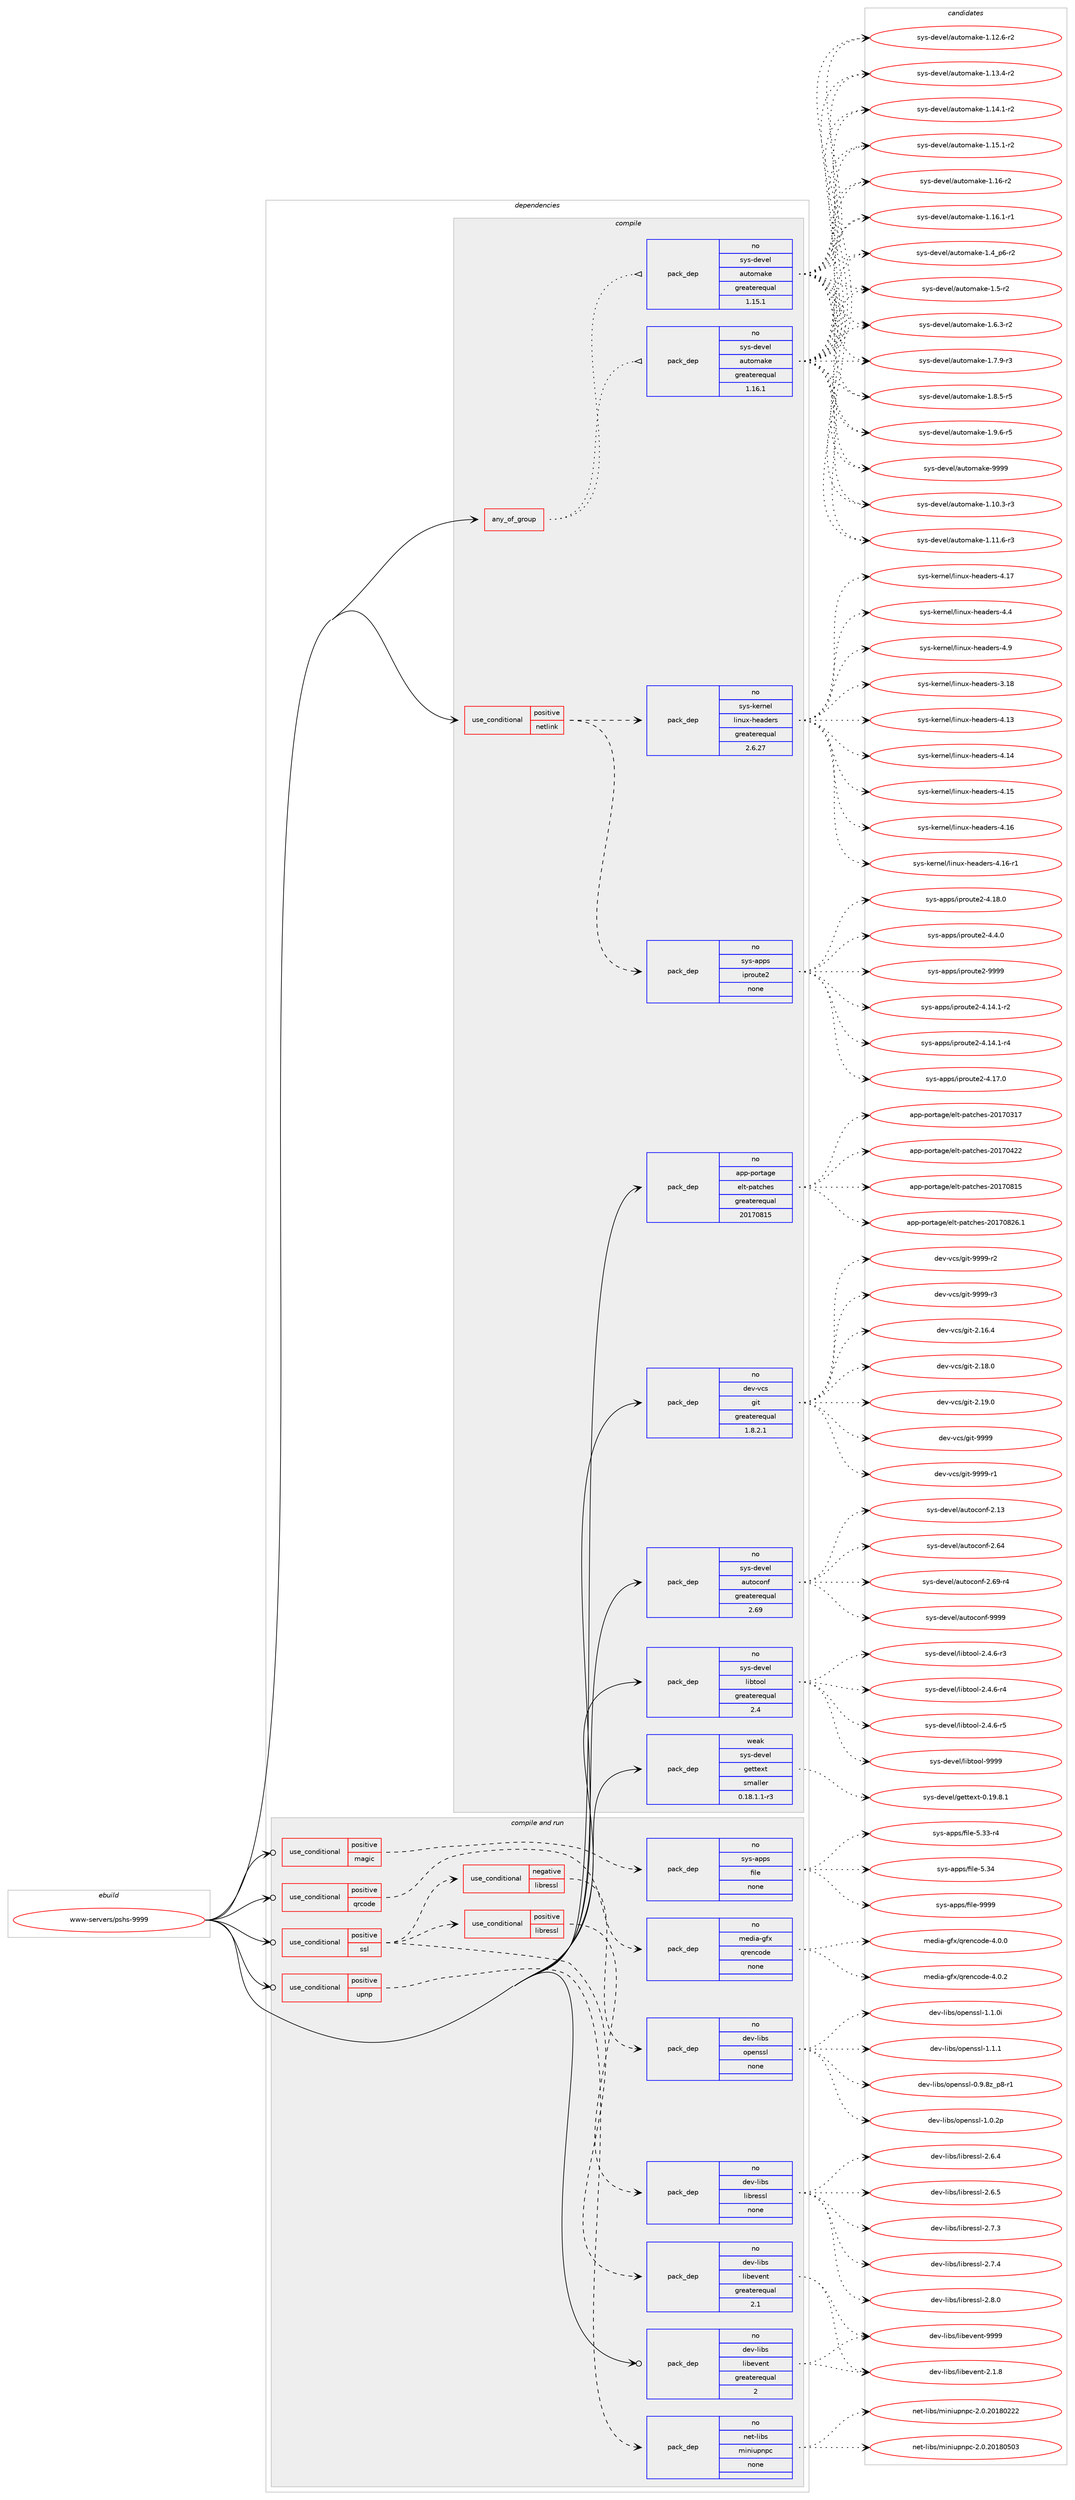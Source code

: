 digraph prolog {

# *************
# Graph options
# *************

newrank=true;
concentrate=true;
compound=true;
graph [rankdir=LR,fontname=Helvetica,fontsize=10,ranksep=1.5];#, ranksep=2.5, nodesep=0.2];
edge  [arrowhead=vee];
node  [fontname=Helvetica,fontsize=10];

# **********
# The ebuild
# **********

subgraph cluster_leftcol {
color=gray;
rank=same;
label=<<i>ebuild</i>>;
id [label="www-servers/pshs-9999", color=red, width=4, href="../www-servers/pshs-9999.svg"];
}

# ****************
# The dependencies
# ****************

subgraph cluster_midcol {
color=gray;
label=<<i>dependencies</i>>;
subgraph cluster_compile {
fillcolor="#eeeeee";
style=filled;
label=<<i>compile</i>>;
subgraph any330 {
dependency18272 [label=<<TABLE BORDER="0" CELLBORDER="1" CELLSPACING="0" CELLPADDING="4"><TR><TD CELLPADDING="10">any_of_group</TD></TR></TABLE>>, shape=none, color=red];subgraph pack14008 {
dependency18273 [label=<<TABLE BORDER="0" CELLBORDER="1" CELLSPACING="0" CELLPADDING="4" WIDTH="220"><TR><TD ROWSPAN="6" CELLPADDING="30">pack_dep</TD></TR><TR><TD WIDTH="110">no</TD></TR><TR><TD>sys-devel</TD></TR><TR><TD>automake</TD></TR><TR><TD>greaterequal</TD></TR><TR><TD>1.16.1</TD></TR></TABLE>>, shape=none, color=blue];
}
dependency18272:e -> dependency18273:w [weight=20,style="dotted",arrowhead="oinv"];
subgraph pack14009 {
dependency18274 [label=<<TABLE BORDER="0" CELLBORDER="1" CELLSPACING="0" CELLPADDING="4" WIDTH="220"><TR><TD ROWSPAN="6" CELLPADDING="30">pack_dep</TD></TR><TR><TD WIDTH="110">no</TD></TR><TR><TD>sys-devel</TD></TR><TR><TD>automake</TD></TR><TR><TD>greaterequal</TD></TR><TR><TD>1.15.1</TD></TR></TABLE>>, shape=none, color=blue];
}
dependency18272:e -> dependency18274:w [weight=20,style="dotted",arrowhead="oinv"];
}
id:e -> dependency18272:w [weight=20,style="solid",arrowhead="vee"];
subgraph cond3919 {
dependency18275 [label=<<TABLE BORDER="0" CELLBORDER="1" CELLSPACING="0" CELLPADDING="4"><TR><TD ROWSPAN="3" CELLPADDING="10">use_conditional</TD></TR><TR><TD>positive</TD></TR><TR><TD>netlink</TD></TR></TABLE>>, shape=none, color=red];
subgraph pack14010 {
dependency18276 [label=<<TABLE BORDER="0" CELLBORDER="1" CELLSPACING="0" CELLPADDING="4" WIDTH="220"><TR><TD ROWSPAN="6" CELLPADDING="30">pack_dep</TD></TR><TR><TD WIDTH="110">no</TD></TR><TR><TD>sys-apps</TD></TR><TR><TD>iproute2</TD></TR><TR><TD>none</TD></TR><TR><TD></TD></TR></TABLE>>, shape=none, color=blue];
}
dependency18275:e -> dependency18276:w [weight=20,style="dashed",arrowhead="vee"];
subgraph pack14011 {
dependency18277 [label=<<TABLE BORDER="0" CELLBORDER="1" CELLSPACING="0" CELLPADDING="4" WIDTH="220"><TR><TD ROWSPAN="6" CELLPADDING="30">pack_dep</TD></TR><TR><TD WIDTH="110">no</TD></TR><TR><TD>sys-kernel</TD></TR><TR><TD>linux-headers</TD></TR><TR><TD>greaterequal</TD></TR><TR><TD>2.6.27</TD></TR></TABLE>>, shape=none, color=blue];
}
dependency18275:e -> dependency18277:w [weight=20,style="dashed",arrowhead="vee"];
}
id:e -> dependency18275:w [weight=20,style="solid",arrowhead="vee"];
subgraph pack14012 {
dependency18278 [label=<<TABLE BORDER="0" CELLBORDER="1" CELLSPACING="0" CELLPADDING="4" WIDTH="220"><TR><TD ROWSPAN="6" CELLPADDING="30">pack_dep</TD></TR><TR><TD WIDTH="110">no</TD></TR><TR><TD>app-portage</TD></TR><TR><TD>elt-patches</TD></TR><TR><TD>greaterequal</TD></TR><TR><TD>20170815</TD></TR></TABLE>>, shape=none, color=blue];
}
id:e -> dependency18278:w [weight=20,style="solid",arrowhead="vee"];
subgraph pack14013 {
dependency18279 [label=<<TABLE BORDER="0" CELLBORDER="1" CELLSPACING="0" CELLPADDING="4" WIDTH="220"><TR><TD ROWSPAN="6" CELLPADDING="30">pack_dep</TD></TR><TR><TD WIDTH="110">no</TD></TR><TR><TD>dev-vcs</TD></TR><TR><TD>git</TD></TR><TR><TD>greaterequal</TD></TR><TR><TD>1.8.2.1</TD></TR></TABLE>>, shape=none, color=blue];
}
id:e -> dependency18279:w [weight=20,style="solid",arrowhead="vee"];
subgraph pack14014 {
dependency18280 [label=<<TABLE BORDER="0" CELLBORDER="1" CELLSPACING="0" CELLPADDING="4" WIDTH="220"><TR><TD ROWSPAN="6" CELLPADDING="30">pack_dep</TD></TR><TR><TD WIDTH="110">no</TD></TR><TR><TD>sys-devel</TD></TR><TR><TD>autoconf</TD></TR><TR><TD>greaterequal</TD></TR><TR><TD>2.69</TD></TR></TABLE>>, shape=none, color=blue];
}
id:e -> dependency18280:w [weight=20,style="solid",arrowhead="vee"];
subgraph pack14015 {
dependency18281 [label=<<TABLE BORDER="0" CELLBORDER="1" CELLSPACING="0" CELLPADDING="4" WIDTH="220"><TR><TD ROWSPAN="6" CELLPADDING="30">pack_dep</TD></TR><TR><TD WIDTH="110">no</TD></TR><TR><TD>sys-devel</TD></TR><TR><TD>libtool</TD></TR><TR><TD>greaterequal</TD></TR><TR><TD>2.4</TD></TR></TABLE>>, shape=none, color=blue];
}
id:e -> dependency18281:w [weight=20,style="solid",arrowhead="vee"];
subgraph pack14016 {
dependency18282 [label=<<TABLE BORDER="0" CELLBORDER="1" CELLSPACING="0" CELLPADDING="4" WIDTH="220"><TR><TD ROWSPAN="6" CELLPADDING="30">pack_dep</TD></TR><TR><TD WIDTH="110">weak</TD></TR><TR><TD>sys-devel</TD></TR><TR><TD>gettext</TD></TR><TR><TD>smaller</TD></TR><TR><TD>0.18.1.1-r3</TD></TR></TABLE>>, shape=none, color=blue];
}
id:e -> dependency18282:w [weight=20,style="solid",arrowhead="vee"];
}
subgraph cluster_compileandrun {
fillcolor="#eeeeee";
style=filled;
label=<<i>compile and run</i>>;
subgraph cond3920 {
dependency18283 [label=<<TABLE BORDER="0" CELLBORDER="1" CELLSPACING="0" CELLPADDING="4"><TR><TD ROWSPAN="3" CELLPADDING="10">use_conditional</TD></TR><TR><TD>positive</TD></TR><TR><TD>magic</TD></TR></TABLE>>, shape=none, color=red];
subgraph pack14017 {
dependency18284 [label=<<TABLE BORDER="0" CELLBORDER="1" CELLSPACING="0" CELLPADDING="4" WIDTH="220"><TR><TD ROWSPAN="6" CELLPADDING="30">pack_dep</TD></TR><TR><TD WIDTH="110">no</TD></TR><TR><TD>sys-apps</TD></TR><TR><TD>file</TD></TR><TR><TD>none</TD></TR><TR><TD></TD></TR></TABLE>>, shape=none, color=blue];
}
dependency18283:e -> dependency18284:w [weight=20,style="dashed",arrowhead="vee"];
}
id:e -> dependency18283:w [weight=20,style="solid",arrowhead="odotvee"];
subgraph cond3921 {
dependency18285 [label=<<TABLE BORDER="0" CELLBORDER="1" CELLSPACING="0" CELLPADDING="4"><TR><TD ROWSPAN="3" CELLPADDING="10">use_conditional</TD></TR><TR><TD>positive</TD></TR><TR><TD>qrcode</TD></TR></TABLE>>, shape=none, color=red];
subgraph pack14018 {
dependency18286 [label=<<TABLE BORDER="0" CELLBORDER="1" CELLSPACING="0" CELLPADDING="4" WIDTH="220"><TR><TD ROWSPAN="6" CELLPADDING="30">pack_dep</TD></TR><TR><TD WIDTH="110">no</TD></TR><TR><TD>media-gfx</TD></TR><TR><TD>qrencode</TD></TR><TR><TD>none</TD></TR><TR><TD></TD></TR></TABLE>>, shape=none, color=blue];
}
dependency18285:e -> dependency18286:w [weight=20,style="dashed",arrowhead="vee"];
}
id:e -> dependency18285:w [weight=20,style="solid",arrowhead="odotvee"];
subgraph cond3922 {
dependency18287 [label=<<TABLE BORDER="0" CELLBORDER="1" CELLSPACING="0" CELLPADDING="4"><TR><TD ROWSPAN="3" CELLPADDING="10">use_conditional</TD></TR><TR><TD>positive</TD></TR><TR><TD>ssl</TD></TR></TABLE>>, shape=none, color=red];
subgraph pack14019 {
dependency18288 [label=<<TABLE BORDER="0" CELLBORDER="1" CELLSPACING="0" CELLPADDING="4" WIDTH="220"><TR><TD ROWSPAN="6" CELLPADDING="30">pack_dep</TD></TR><TR><TD WIDTH="110">no</TD></TR><TR><TD>dev-libs</TD></TR><TR><TD>libevent</TD></TR><TR><TD>greaterequal</TD></TR><TR><TD>2.1</TD></TR></TABLE>>, shape=none, color=blue];
}
dependency18287:e -> dependency18288:w [weight=20,style="dashed",arrowhead="vee"];
subgraph cond3923 {
dependency18289 [label=<<TABLE BORDER="0" CELLBORDER="1" CELLSPACING="0" CELLPADDING="4"><TR><TD ROWSPAN="3" CELLPADDING="10">use_conditional</TD></TR><TR><TD>negative</TD></TR><TR><TD>libressl</TD></TR></TABLE>>, shape=none, color=red];
subgraph pack14020 {
dependency18290 [label=<<TABLE BORDER="0" CELLBORDER="1" CELLSPACING="0" CELLPADDING="4" WIDTH="220"><TR><TD ROWSPAN="6" CELLPADDING="30">pack_dep</TD></TR><TR><TD WIDTH="110">no</TD></TR><TR><TD>dev-libs</TD></TR><TR><TD>openssl</TD></TR><TR><TD>none</TD></TR><TR><TD></TD></TR></TABLE>>, shape=none, color=blue];
}
dependency18289:e -> dependency18290:w [weight=20,style="dashed",arrowhead="vee"];
}
dependency18287:e -> dependency18289:w [weight=20,style="dashed",arrowhead="vee"];
subgraph cond3924 {
dependency18291 [label=<<TABLE BORDER="0" CELLBORDER="1" CELLSPACING="0" CELLPADDING="4"><TR><TD ROWSPAN="3" CELLPADDING="10">use_conditional</TD></TR><TR><TD>positive</TD></TR><TR><TD>libressl</TD></TR></TABLE>>, shape=none, color=red];
subgraph pack14021 {
dependency18292 [label=<<TABLE BORDER="0" CELLBORDER="1" CELLSPACING="0" CELLPADDING="4" WIDTH="220"><TR><TD ROWSPAN="6" CELLPADDING="30">pack_dep</TD></TR><TR><TD WIDTH="110">no</TD></TR><TR><TD>dev-libs</TD></TR><TR><TD>libressl</TD></TR><TR><TD>none</TD></TR><TR><TD></TD></TR></TABLE>>, shape=none, color=blue];
}
dependency18291:e -> dependency18292:w [weight=20,style="dashed",arrowhead="vee"];
}
dependency18287:e -> dependency18291:w [weight=20,style="dashed",arrowhead="vee"];
}
id:e -> dependency18287:w [weight=20,style="solid",arrowhead="odotvee"];
subgraph cond3925 {
dependency18293 [label=<<TABLE BORDER="0" CELLBORDER="1" CELLSPACING="0" CELLPADDING="4"><TR><TD ROWSPAN="3" CELLPADDING="10">use_conditional</TD></TR><TR><TD>positive</TD></TR><TR><TD>upnp</TD></TR></TABLE>>, shape=none, color=red];
subgraph pack14022 {
dependency18294 [label=<<TABLE BORDER="0" CELLBORDER="1" CELLSPACING="0" CELLPADDING="4" WIDTH="220"><TR><TD ROWSPAN="6" CELLPADDING="30">pack_dep</TD></TR><TR><TD WIDTH="110">no</TD></TR><TR><TD>net-libs</TD></TR><TR><TD>miniupnpc</TD></TR><TR><TD>none</TD></TR><TR><TD></TD></TR></TABLE>>, shape=none, color=blue];
}
dependency18293:e -> dependency18294:w [weight=20,style="dashed",arrowhead="vee"];
}
id:e -> dependency18293:w [weight=20,style="solid",arrowhead="odotvee"];
subgraph pack14023 {
dependency18295 [label=<<TABLE BORDER="0" CELLBORDER="1" CELLSPACING="0" CELLPADDING="4" WIDTH="220"><TR><TD ROWSPAN="6" CELLPADDING="30">pack_dep</TD></TR><TR><TD WIDTH="110">no</TD></TR><TR><TD>dev-libs</TD></TR><TR><TD>libevent</TD></TR><TR><TD>greaterequal</TD></TR><TR><TD>2</TD></TR></TABLE>>, shape=none, color=blue];
}
id:e -> dependency18295:w [weight=20,style="solid",arrowhead="odotvee"];
}
subgraph cluster_run {
fillcolor="#eeeeee";
style=filled;
label=<<i>run</i>>;
}
}

# **************
# The candidates
# **************

subgraph cluster_choices {
rank=same;
color=gray;
label=<<i>candidates</i>>;

subgraph choice14008 {
color=black;
nodesep=1;
choice11512111545100101118101108479711711611110997107101454946494846514511451 [label="sys-devel/automake-1.10.3-r3", color=red, width=4,href="../sys-devel/automake-1.10.3-r3.svg"];
choice11512111545100101118101108479711711611110997107101454946494946544511451 [label="sys-devel/automake-1.11.6-r3", color=red, width=4,href="../sys-devel/automake-1.11.6-r3.svg"];
choice11512111545100101118101108479711711611110997107101454946495046544511450 [label="sys-devel/automake-1.12.6-r2", color=red, width=4,href="../sys-devel/automake-1.12.6-r2.svg"];
choice11512111545100101118101108479711711611110997107101454946495146524511450 [label="sys-devel/automake-1.13.4-r2", color=red, width=4,href="../sys-devel/automake-1.13.4-r2.svg"];
choice11512111545100101118101108479711711611110997107101454946495246494511450 [label="sys-devel/automake-1.14.1-r2", color=red, width=4,href="../sys-devel/automake-1.14.1-r2.svg"];
choice11512111545100101118101108479711711611110997107101454946495346494511450 [label="sys-devel/automake-1.15.1-r2", color=red, width=4,href="../sys-devel/automake-1.15.1-r2.svg"];
choice1151211154510010111810110847971171161111099710710145494649544511450 [label="sys-devel/automake-1.16-r2", color=red, width=4,href="../sys-devel/automake-1.16-r2.svg"];
choice11512111545100101118101108479711711611110997107101454946495446494511449 [label="sys-devel/automake-1.16.1-r1", color=red, width=4,href="../sys-devel/automake-1.16.1-r1.svg"];
choice115121115451001011181011084797117116111109971071014549465295112544511450 [label="sys-devel/automake-1.4_p6-r2", color=red, width=4,href="../sys-devel/automake-1.4_p6-r2.svg"];
choice11512111545100101118101108479711711611110997107101454946534511450 [label="sys-devel/automake-1.5-r2", color=red, width=4,href="../sys-devel/automake-1.5-r2.svg"];
choice115121115451001011181011084797117116111109971071014549465446514511450 [label="sys-devel/automake-1.6.3-r2", color=red, width=4,href="../sys-devel/automake-1.6.3-r2.svg"];
choice115121115451001011181011084797117116111109971071014549465546574511451 [label="sys-devel/automake-1.7.9-r3", color=red, width=4,href="../sys-devel/automake-1.7.9-r3.svg"];
choice115121115451001011181011084797117116111109971071014549465646534511453 [label="sys-devel/automake-1.8.5-r5", color=red, width=4,href="../sys-devel/automake-1.8.5-r5.svg"];
choice115121115451001011181011084797117116111109971071014549465746544511453 [label="sys-devel/automake-1.9.6-r5", color=red, width=4,href="../sys-devel/automake-1.9.6-r5.svg"];
choice115121115451001011181011084797117116111109971071014557575757 [label="sys-devel/automake-9999", color=red, width=4,href="../sys-devel/automake-9999.svg"];
dependency18273:e -> choice11512111545100101118101108479711711611110997107101454946494846514511451:w [style=dotted,weight="100"];
dependency18273:e -> choice11512111545100101118101108479711711611110997107101454946494946544511451:w [style=dotted,weight="100"];
dependency18273:e -> choice11512111545100101118101108479711711611110997107101454946495046544511450:w [style=dotted,weight="100"];
dependency18273:e -> choice11512111545100101118101108479711711611110997107101454946495146524511450:w [style=dotted,weight="100"];
dependency18273:e -> choice11512111545100101118101108479711711611110997107101454946495246494511450:w [style=dotted,weight="100"];
dependency18273:e -> choice11512111545100101118101108479711711611110997107101454946495346494511450:w [style=dotted,weight="100"];
dependency18273:e -> choice1151211154510010111810110847971171161111099710710145494649544511450:w [style=dotted,weight="100"];
dependency18273:e -> choice11512111545100101118101108479711711611110997107101454946495446494511449:w [style=dotted,weight="100"];
dependency18273:e -> choice115121115451001011181011084797117116111109971071014549465295112544511450:w [style=dotted,weight="100"];
dependency18273:e -> choice11512111545100101118101108479711711611110997107101454946534511450:w [style=dotted,weight="100"];
dependency18273:e -> choice115121115451001011181011084797117116111109971071014549465446514511450:w [style=dotted,weight="100"];
dependency18273:e -> choice115121115451001011181011084797117116111109971071014549465546574511451:w [style=dotted,weight="100"];
dependency18273:e -> choice115121115451001011181011084797117116111109971071014549465646534511453:w [style=dotted,weight="100"];
dependency18273:e -> choice115121115451001011181011084797117116111109971071014549465746544511453:w [style=dotted,weight="100"];
dependency18273:e -> choice115121115451001011181011084797117116111109971071014557575757:w [style=dotted,weight="100"];
}
subgraph choice14009 {
color=black;
nodesep=1;
choice11512111545100101118101108479711711611110997107101454946494846514511451 [label="sys-devel/automake-1.10.3-r3", color=red, width=4,href="../sys-devel/automake-1.10.3-r3.svg"];
choice11512111545100101118101108479711711611110997107101454946494946544511451 [label="sys-devel/automake-1.11.6-r3", color=red, width=4,href="../sys-devel/automake-1.11.6-r3.svg"];
choice11512111545100101118101108479711711611110997107101454946495046544511450 [label="sys-devel/automake-1.12.6-r2", color=red, width=4,href="../sys-devel/automake-1.12.6-r2.svg"];
choice11512111545100101118101108479711711611110997107101454946495146524511450 [label="sys-devel/automake-1.13.4-r2", color=red, width=4,href="../sys-devel/automake-1.13.4-r2.svg"];
choice11512111545100101118101108479711711611110997107101454946495246494511450 [label="sys-devel/automake-1.14.1-r2", color=red, width=4,href="../sys-devel/automake-1.14.1-r2.svg"];
choice11512111545100101118101108479711711611110997107101454946495346494511450 [label="sys-devel/automake-1.15.1-r2", color=red, width=4,href="../sys-devel/automake-1.15.1-r2.svg"];
choice1151211154510010111810110847971171161111099710710145494649544511450 [label="sys-devel/automake-1.16-r2", color=red, width=4,href="../sys-devel/automake-1.16-r2.svg"];
choice11512111545100101118101108479711711611110997107101454946495446494511449 [label="sys-devel/automake-1.16.1-r1", color=red, width=4,href="../sys-devel/automake-1.16.1-r1.svg"];
choice115121115451001011181011084797117116111109971071014549465295112544511450 [label="sys-devel/automake-1.4_p6-r2", color=red, width=4,href="../sys-devel/automake-1.4_p6-r2.svg"];
choice11512111545100101118101108479711711611110997107101454946534511450 [label="sys-devel/automake-1.5-r2", color=red, width=4,href="../sys-devel/automake-1.5-r2.svg"];
choice115121115451001011181011084797117116111109971071014549465446514511450 [label="sys-devel/automake-1.6.3-r2", color=red, width=4,href="../sys-devel/automake-1.6.3-r2.svg"];
choice115121115451001011181011084797117116111109971071014549465546574511451 [label="sys-devel/automake-1.7.9-r3", color=red, width=4,href="../sys-devel/automake-1.7.9-r3.svg"];
choice115121115451001011181011084797117116111109971071014549465646534511453 [label="sys-devel/automake-1.8.5-r5", color=red, width=4,href="../sys-devel/automake-1.8.5-r5.svg"];
choice115121115451001011181011084797117116111109971071014549465746544511453 [label="sys-devel/automake-1.9.6-r5", color=red, width=4,href="../sys-devel/automake-1.9.6-r5.svg"];
choice115121115451001011181011084797117116111109971071014557575757 [label="sys-devel/automake-9999", color=red, width=4,href="../sys-devel/automake-9999.svg"];
dependency18274:e -> choice11512111545100101118101108479711711611110997107101454946494846514511451:w [style=dotted,weight="100"];
dependency18274:e -> choice11512111545100101118101108479711711611110997107101454946494946544511451:w [style=dotted,weight="100"];
dependency18274:e -> choice11512111545100101118101108479711711611110997107101454946495046544511450:w [style=dotted,weight="100"];
dependency18274:e -> choice11512111545100101118101108479711711611110997107101454946495146524511450:w [style=dotted,weight="100"];
dependency18274:e -> choice11512111545100101118101108479711711611110997107101454946495246494511450:w [style=dotted,weight="100"];
dependency18274:e -> choice11512111545100101118101108479711711611110997107101454946495346494511450:w [style=dotted,weight="100"];
dependency18274:e -> choice1151211154510010111810110847971171161111099710710145494649544511450:w [style=dotted,weight="100"];
dependency18274:e -> choice11512111545100101118101108479711711611110997107101454946495446494511449:w [style=dotted,weight="100"];
dependency18274:e -> choice115121115451001011181011084797117116111109971071014549465295112544511450:w [style=dotted,weight="100"];
dependency18274:e -> choice11512111545100101118101108479711711611110997107101454946534511450:w [style=dotted,weight="100"];
dependency18274:e -> choice115121115451001011181011084797117116111109971071014549465446514511450:w [style=dotted,weight="100"];
dependency18274:e -> choice115121115451001011181011084797117116111109971071014549465546574511451:w [style=dotted,weight="100"];
dependency18274:e -> choice115121115451001011181011084797117116111109971071014549465646534511453:w [style=dotted,weight="100"];
dependency18274:e -> choice115121115451001011181011084797117116111109971071014549465746544511453:w [style=dotted,weight="100"];
dependency18274:e -> choice115121115451001011181011084797117116111109971071014557575757:w [style=dotted,weight="100"];
}
subgraph choice14010 {
color=black;
nodesep=1;
choice11512111545971121121154710511211411111711610150455246495246494511450 [label="sys-apps/iproute2-4.14.1-r2", color=red, width=4,href="../sys-apps/iproute2-4.14.1-r2.svg"];
choice11512111545971121121154710511211411111711610150455246495246494511452 [label="sys-apps/iproute2-4.14.1-r4", color=red, width=4,href="../sys-apps/iproute2-4.14.1-r4.svg"];
choice1151211154597112112115471051121141111171161015045524649554648 [label="sys-apps/iproute2-4.17.0", color=red, width=4,href="../sys-apps/iproute2-4.17.0.svg"];
choice1151211154597112112115471051121141111171161015045524649564648 [label="sys-apps/iproute2-4.18.0", color=red, width=4,href="../sys-apps/iproute2-4.18.0.svg"];
choice11512111545971121121154710511211411111711610150455246524648 [label="sys-apps/iproute2-4.4.0", color=red, width=4,href="../sys-apps/iproute2-4.4.0.svg"];
choice115121115459711211211547105112114111117116101504557575757 [label="sys-apps/iproute2-9999", color=red, width=4,href="../sys-apps/iproute2-9999.svg"];
dependency18276:e -> choice11512111545971121121154710511211411111711610150455246495246494511450:w [style=dotted,weight="100"];
dependency18276:e -> choice11512111545971121121154710511211411111711610150455246495246494511452:w [style=dotted,weight="100"];
dependency18276:e -> choice1151211154597112112115471051121141111171161015045524649554648:w [style=dotted,weight="100"];
dependency18276:e -> choice1151211154597112112115471051121141111171161015045524649564648:w [style=dotted,weight="100"];
dependency18276:e -> choice11512111545971121121154710511211411111711610150455246524648:w [style=dotted,weight="100"];
dependency18276:e -> choice115121115459711211211547105112114111117116101504557575757:w [style=dotted,weight="100"];
}
subgraph choice14011 {
color=black;
nodesep=1;
choice115121115451071011141101011084710810511011712045104101971001011141154551464956 [label="sys-kernel/linux-headers-3.18", color=red, width=4,href="../sys-kernel/linux-headers-3.18.svg"];
choice115121115451071011141101011084710810511011712045104101971001011141154552464951 [label="sys-kernel/linux-headers-4.13", color=red, width=4,href="../sys-kernel/linux-headers-4.13.svg"];
choice115121115451071011141101011084710810511011712045104101971001011141154552464952 [label="sys-kernel/linux-headers-4.14", color=red, width=4,href="../sys-kernel/linux-headers-4.14.svg"];
choice115121115451071011141101011084710810511011712045104101971001011141154552464953 [label="sys-kernel/linux-headers-4.15", color=red, width=4,href="../sys-kernel/linux-headers-4.15.svg"];
choice115121115451071011141101011084710810511011712045104101971001011141154552464954 [label="sys-kernel/linux-headers-4.16", color=red, width=4,href="../sys-kernel/linux-headers-4.16.svg"];
choice1151211154510710111411010110847108105110117120451041019710010111411545524649544511449 [label="sys-kernel/linux-headers-4.16-r1", color=red, width=4,href="../sys-kernel/linux-headers-4.16-r1.svg"];
choice115121115451071011141101011084710810511011712045104101971001011141154552464955 [label="sys-kernel/linux-headers-4.17", color=red, width=4,href="../sys-kernel/linux-headers-4.17.svg"];
choice1151211154510710111411010110847108105110117120451041019710010111411545524652 [label="sys-kernel/linux-headers-4.4", color=red, width=4,href="../sys-kernel/linux-headers-4.4.svg"];
choice1151211154510710111411010110847108105110117120451041019710010111411545524657 [label="sys-kernel/linux-headers-4.9", color=red, width=4,href="../sys-kernel/linux-headers-4.9.svg"];
dependency18277:e -> choice115121115451071011141101011084710810511011712045104101971001011141154551464956:w [style=dotted,weight="100"];
dependency18277:e -> choice115121115451071011141101011084710810511011712045104101971001011141154552464951:w [style=dotted,weight="100"];
dependency18277:e -> choice115121115451071011141101011084710810511011712045104101971001011141154552464952:w [style=dotted,weight="100"];
dependency18277:e -> choice115121115451071011141101011084710810511011712045104101971001011141154552464953:w [style=dotted,weight="100"];
dependency18277:e -> choice115121115451071011141101011084710810511011712045104101971001011141154552464954:w [style=dotted,weight="100"];
dependency18277:e -> choice1151211154510710111411010110847108105110117120451041019710010111411545524649544511449:w [style=dotted,weight="100"];
dependency18277:e -> choice115121115451071011141101011084710810511011712045104101971001011141154552464955:w [style=dotted,weight="100"];
dependency18277:e -> choice1151211154510710111411010110847108105110117120451041019710010111411545524652:w [style=dotted,weight="100"];
dependency18277:e -> choice1151211154510710111411010110847108105110117120451041019710010111411545524657:w [style=dotted,weight="100"];
}
subgraph choice14012 {
color=black;
nodesep=1;
choice97112112451121111141169710310147101108116451129711699104101115455048495548514955 [label="app-portage/elt-patches-20170317", color=red, width=4,href="../app-portage/elt-patches-20170317.svg"];
choice97112112451121111141169710310147101108116451129711699104101115455048495548525050 [label="app-portage/elt-patches-20170422", color=red, width=4,href="../app-portage/elt-patches-20170422.svg"];
choice97112112451121111141169710310147101108116451129711699104101115455048495548564953 [label="app-portage/elt-patches-20170815", color=red, width=4,href="../app-portage/elt-patches-20170815.svg"];
choice971121124511211111411697103101471011081164511297116991041011154550484955485650544649 [label="app-portage/elt-patches-20170826.1", color=red, width=4,href="../app-portage/elt-patches-20170826.1.svg"];
dependency18278:e -> choice97112112451121111141169710310147101108116451129711699104101115455048495548514955:w [style=dotted,weight="100"];
dependency18278:e -> choice97112112451121111141169710310147101108116451129711699104101115455048495548525050:w [style=dotted,weight="100"];
dependency18278:e -> choice97112112451121111141169710310147101108116451129711699104101115455048495548564953:w [style=dotted,weight="100"];
dependency18278:e -> choice971121124511211111411697103101471011081164511297116991041011154550484955485650544649:w [style=dotted,weight="100"];
}
subgraph choice14013 {
color=black;
nodesep=1;
choice10010111845118991154710310511645504649544652 [label="dev-vcs/git-2.16.4", color=red, width=4,href="../dev-vcs/git-2.16.4.svg"];
choice10010111845118991154710310511645504649564648 [label="dev-vcs/git-2.18.0", color=red, width=4,href="../dev-vcs/git-2.18.0.svg"];
choice10010111845118991154710310511645504649574648 [label="dev-vcs/git-2.19.0", color=red, width=4,href="../dev-vcs/git-2.19.0.svg"];
choice1001011184511899115471031051164557575757 [label="dev-vcs/git-9999", color=red, width=4,href="../dev-vcs/git-9999.svg"];
choice10010111845118991154710310511645575757574511449 [label="dev-vcs/git-9999-r1", color=red, width=4,href="../dev-vcs/git-9999-r1.svg"];
choice10010111845118991154710310511645575757574511450 [label="dev-vcs/git-9999-r2", color=red, width=4,href="../dev-vcs/git-9999-r2.svg"];
choice10010111845118991154710310511645575757574511451 [label="dev-vcs/git-9999-r3", color=red, width=4,href="../dev-vcs/git-9999-r3.svg"];
dependency18279:e -> choice10010111845118991154710310511645504649544652:w [style=dotted,weight="100"];
dependency18279:e -> choice10010111845118991154710310511645504649564648:w [style=dotted,weight="100"];
dependency18279:e -> choice10010111845118991154710310511645504649574648:w [style=dotted,weight="100"];
dependency18279:e -> choice1001011184511899115471031051164557575757:w [style=dotted,weight="100"];
dependency18279:e -> choice10010111845118991154710310511645575757574511449:w [style=dotted,weight="100"];
dependency18279:e -> choice10010111845118991154710310511645575757574511450:w [style=dotted,weight="100"];
dependency18279:e -> choice10010111845118991154710310511645575757574511451:w [style=dotted,weight="100"];
}
subgraph choice14014 {
color=black;
nodesep=1;
choice115121115451001011181011084797117116111991111101024550464951 [label="sys-devel/autoconf-2.13", color=red, width=4,href="../sys-devel/autoconf-2.13.svg"];
choice115121115451001011181011084797117116111991111101024550465452 [label="sys-devel/autoconf-2.64", color=red, width=4,href="../sys-devel/autoconf-2.64.svg"];
choice1151211154510010111810110847971171161119911111010245504654574511452 [label="sys-devel/autoconf-2.69-r4", color=red, width=4,href="../sys-devel/autoconf-2.69-r4.svg"];
choice115121115451001011181011084797117116111991111101024557575757 [label="sys-devel/autoconf-9999", color=red, width=4,href="../sys-devel/autoconf-9999.svg"];
dependency18280:e -> choice115121115451001011181011084797117116111991111101024550464951:w [style=dotted,weight="100"];
dependency18280:e -> choice115121115451001011181011084797117116111991111101024550465452:w [style=dotted,weight="100"];
dependency18280:e -> choice1151211154510010111810110847971171161119911111010245504654574511452:w [style=dotted,weight="100"];
dependency18280:e -> choice115121115451001011181011084797117116111991111101024557575757:w [style=dotted,weight="100"];
}
subgraph choice14015 {
color=black;
nodesep=1;
choice1151211154510010111810110847108105981161111111084550465246544511451 [label="sys-devel/libtool-2.4.6-r3", color=red, width=4,href="../sys-devel/libtool-2.4.6-r3.svg"];
choice1151211154510010111810110847108105981161111111084550465246544511452 [label="sys-devel/libtool-2.4.6-r4", color=red, width=4,href="../sys-devel/libtool-2.4.6-r4.svg"];
choice1151211154510010111810110847108105981161111111084550465246544511453 [label="sys-devel/libtool-2.4.6-r5", color=red, width=4,href="../sys-devel/libtool-2.4.6-r5.svg"];
choice1151211154510010111810110847108105981161111111084557575757 [label="sys-devel/libtool-9999", color=red, width=4,href="../sys-devel/libtool-9999.svg"];
dependency18281:e -> choice1151211154510010111810110847108105981161111111084550465246544511451:w [style=dotted,weight="100"];
dependency18281:e -> choice1151211154510010111810110847108105981161111111084550465246544511452:w [style=dotted,weight="100"];
dependency18281:e -> choice1151211154510010111810110847108105981161111111084550465246544511453:w [style=dotted,weight="100"];
dependency18281:e -> choice1151211154510010111810110847108105981161111111084557575757:w [style=dotted,weight="100"];
}
subgraph choice14016 {
color=black;
nodesep=1;
choice1151211154510010111810110847103101116116101120116454846495746564649 [label="sys-devel/gettext-0.19.8.1", color=red, width=4,href="../sys-devel/gettext-0.19.8.1.svg"];
dependency18282:e -> choice1151211154510010111810110847103101116116101120116454846495746564649:w [style=dotted,weight="100"];
}
subgraph choice14017 {
color=black;
nodesep=1;
choice11512111545971121121154710210510810145534651514511452 [label="sys-apps/file-5.33-r4", color=red, width=4,href="../sys-apps/file-5.33-r4.svg"];
choice1151211154597112112115471021051081014553465152 [label="sys-apps/file-5.34", color=red, width=4,href="../sys-apps/file-5.34.svg"];
choice1151211154597112112115471021051081014557575757 [label="sys-apps/file-9999", color=red, width=4,href="../sys-apps/file-9999.svg"];
dependency18284:e -> choice11512111545971121121154710210510810145534651514511452:w [style=dotted,weight="100"];
dependency18284:e -> choice1151211154597112112115471021051081014553465152:w [style=dotted,weight="100"];
dependency18284:e -> choice1151211154597112112115471021051081014557575757:w [style=dotted,weight="100"];
}
subgraph choice14018 {
color=black;
nodesep=1;
choice10910110010597451031021204711311410111099111100101455246484648 [label="media-gfx/qrencode-4.0.0", color=red, width=4,href="../media-gfx/qrencode-4.0.0.svg"];
choice10910110010597451031021204711311410111099111100101455246484650 [label="media-gfx/qrencode-4.0.2", color=red, width=4,href="../media-gfx/qrencode-4.0.2.svg"];
dependency18286:e -> choice10910110010597451031021204711311410111099111100101455246484648:w [style=dotted,weight="100"];
dependency18286:e -> choice10910110010597451031021204711311410111099111100101455246484650:w [style=dotted,weight="100"];
}
subgraph choice14019 {
color=black;
nodesep=1;
choice10010111845108105981154710810598101118101110116455046494656 [label="dev-libs/libevent-2.1.8", color=red, width=4,href="../dev-libs/libevent-2.1.8.svg"];
choice100101118451081059811547108105981011181011101164557575757 [label="dev-libs/libevent-9999", color=red, width=4,href="../dev-libs/libevent-9999.svg"];
dependency18288:e -> choice10010111845108105981154710810598101118101110116455046494656:w [style=dotted,weight="100"];
dependency18288:e -> choice100101118451081059811547108105981011181011101164557575757:w [style=dotted,weight="100"];
}
subgraph choice14020 {
color=black;
nodesep=1;
choice10010111845108105981154711111210111011511510845484657465612295112564511449 [label="dev-libs/openssl-0.9.8z_p8-r1", color=red, width=4,href="../dev-libs/openssl-0.9.8z_p8-r1.svg"];
choice100101118451081059811547111112101110115115108454946484650112 [label="dev-libs/openssl-1.0.2p", color=red, width=4,href="../dev-libs/openssl-1.0.2p.svg"];
choice100101118451081059811547111112101110115115108454946494648105 [label="dev-libs/openssl-1.1.0i", color=red, width=4,href="../dev-libs/openssl-1.1.0i.svg"];
choice100101118451081059811547111112101110115115108454946494649 [label="dev-libs/openssl-1.1.1", color=red, width=4,href="../dev-libs/openssl-1.1.1.svg"];
dependency18290:e -> choice10010111845108105981154711111210111011511510845484657465612295112564511449:w [style=dotted,weight="100"];
dependency18290:e -> choice100101118451081059811547111112101110115115108454946484650112:w [style=dotted,weight="100"];
dependency18290:e -> choice100101118451081059811547111112101110115115108454946494648105:w [style=dotted,weight="100"];
dependency18290:e -> choice100101118451081059811547111112101110115115108454946494649:w [style=dotted,weight="100"];
}
subgraph choice14021 {
color=black;
nodesep=1;
choice10010111845108105981154710810598114101115115108455046544652 [label="dev-libs/libressl-2.6.4", color=red, width=4,href="../dev-libs/libressl-2.6.4.svg"];
choice10010111845108105981154710810598114101115115108455046544653 [label="dev-libs/libressl-2.6.5", color=red, width=4,href="../dev-libs/libressl-2.6.5.svg"];
choice10010111845108105981154710810598114101115115108455046554651 [label="dev-libs/libressl-2.7.3", color=red, width=4,href="../dev-libs/libressl-2.7.3.svg"];
choice10010111845108105981154710810598114101115115108455046554652 [label="dev-libs/libressl-2.7.4", color=red, width=4,href="../dev-libs/libressl-2.7.4.svg"];
choice10010111845108105981154710810598114101115115108455046564648 [label="dev-libs/libressl-2.8.0", color=red, width=4,href="../dev-libs/libressl-2.8.0.svg"];
dependency18292:e -> choice10010111845108105981154710810598114101115115108455046544652:w [style=dotted,weight="100"];
dependency18292:e -> choice10010111845108105981154710810598114101115115108455046544653:w [style=dotted,weight="100"];
dependency18292:e -> choice10010111845108105981154710810598114101115115108455046554651:w [style=dotted,weight="100"];
dependency18292:e -> choice10010111845108105981154710810598114101115115108455046554652:w [style=dotted,weight="100"];
dependency18292:e -> choice10010111845108105981154710810598114101115115108455046564648:w [style=dotted,weight="100"];
}
subgraph choice14022 {
color=black;
nodesep=1;
choice1101011164510810598115471091051101051171121101129945504648465048495648505050 [label="net-libs/miniupnpc-2.0.20180222", color=red, width=4,href="../net-libs/miniupnpc-2.0.20180222.svg"];
choice1101011164510810598115471091051101051171121101129945504648465048495648534851 [label="net-libs/miniupnpc-2.0.20180503", color=red, width=4,href="../net-libs/miniupnpc-2.0.20180503.svg"];
dependency18294:e -> choice1101011164510810598115471091051101051171121101129945504648465048495648505050:w [style=dotted,weight="100"];
dependency18294:e -> choice1101011164510810598115471091051101051171121101129945504648465048495648534851:w [style=dotted,weight="100"];
}
subgraph choice14023 {
color=black;
nodesep=1;
choice10010111845108105981154710810598101118101110116455046494656 [label="dev-libs/libevent-2.1.8", color=red, width=4,href="../dev-libs/libevent-2.1.8.svg"];
choice100101118451081059811547108105981011181011101164557575757 [label="dev-libs/libevent-9999", color=red, width=4,href="../dev-libs/libevent-9999.svg"];
dependency18295:e -> choice10010111845108105981154710810598101118101110116455046494656:w [style=dotted,weight="100"];
dependency18295:e -> choice100101118451081059811547108105981011181011101164557575757:w [style=dotted,weight="100"];
}
}

}
